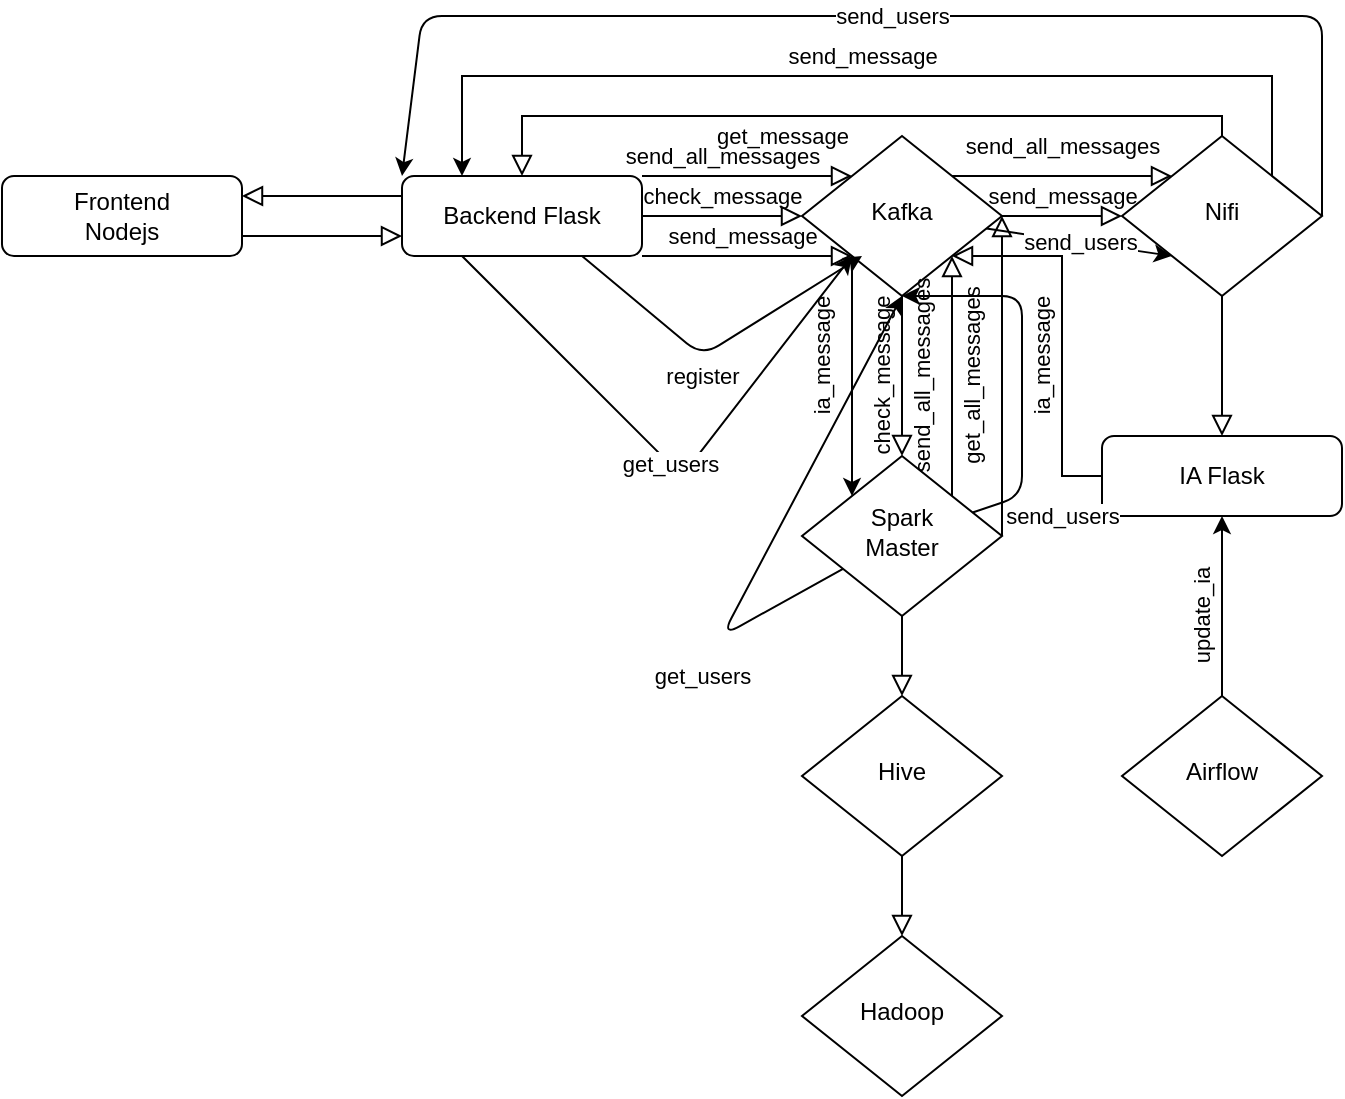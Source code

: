 <mxfile version="26.2.9">
  <diagram id="C5RBs43oDa-KdzZeNtuy" name="Page-1">
    <mxGraphModel dx="1003" dy="1743" grid="1" gridSize="10" guides="1" tooltips="1" connect="1" arrows="1" fold="1" page="1" pageScale="1" pageWidth="827" pageHeight="1169" math="0" shadow="0">
      <root>
        <mxCell id="WIyWlLk6GJQsqaUBKTNV-0" />
        <mxCell id="WIyWlLk6GJQsqaUBKTNV-1" parent="WIyWlLk6GJQsqaUBKTNV-0" />
        <mxCell id="WIyWlLk6GJQsqaUBKTNV-2" value="" style="rounded=0;html=1;jettySize=auto;orthogonalLoop=1;fontSize=11;endArrow=block;endFill=0;endSize=8;strokeWidth=1;shadow=0;labelBackgroundColor=none;edgeStyle=orthogonalEdgeStyle;entryX=0;entryY=0.75;entryDx=0;entryDy=0;exitX=1;exitY=0.75;exitDx=0;exitDy=0;" parent="WIyWlLk6GJQsqaUBKTNV-1" source="WIyWlLk6GJQsqaUBKTNV-3" target="gpm00dL7AFckw44W11zW-0" edge="1">
          <mxGeometry relative="1" as="geometry" />
        </mxCell>
        <mxCell id="WIyWlLk6GJQsqaUBKTNV-3" value="Frontend&lt;div&gt;Nodejs&lt;/div&gt;" style="rounded=1;whiteSpace=wrap;html=1;fontSize=12;glass=0;strokeWidth=1;shadow=0;" parent="WIyWlLk6GJQsqaUBKTNV-1" vertex="1">
          <mxGeometry x="40" y="40" width="120" height="40" as="geometry" />
        </mxCell>
        <mxCell id="gpm00dL7AFckw44W11zW-26" value="ia_message" style="edgeStyle=orthogonalEdgeStyle;rounded=0;orthogonalLoop=1;jettySize=auto;html=1;entryX=0;entryY=0;entryDx=0;entryDy=0;exitX=0;exitY=1;exitDx=0;exitDy=0;horizontal=0;" parent="WIyWlLk6GJQsqaUBKTNV-1" source="WIyWlLk6GJQsqaUBKTNV-6" target="WIyWlLk6GJQsqaUBKTNV-10" edge="1">
          <mxGeometry x="-0.167" y="-15" relative="1" as="geometry">
            <mxPoint as="offset" />
          </mxGeometry>
        </mxCell>
        <mxCell id="5" value="send_users" style="edgeStyle=none;html=1;entryX=0;entryY=1;entryDx=0;entryDy=0;" parent="WIyWlLk6GJQsqaUBKTNV-1" source="WIyWlLk6GJQsqaUBKTNV-6" target="gpm00dL7AFckw44W11zW-8" edge="1">
          <mxGeometry relative="1" as="geometry" />
        </mxCell>
        <mxCell id="WIyWlLk6GJQsqaUBKTNV-6" value="Kafka" style="rhombus;whiteSpace=wrap;html=1;shadow=0;fontFamily=Helvetica;fontSize=12;align=center;strokeWidth=1;spacing=6;spacingTop=-4;" parent="WIyWlLk6GJQsqaUBKTNV-1" vertex="1">
          <mxGeometry x="440" y="20" width="100" height="80" as="geometry" />
        </mxCell>
        <mxCell id="WIyWlLk6GJQsqaUBKTNV-7" value="IA Flask" style="rounded=1;whiteSpace=wrap;html=1;fontSize=12;glass=0;strokeWidth=1;shadow=0;" parent="WIyWlLk6GJQsqaUBKTNV-1" vertex="1">
          <mxGeometry x="590" y="170" width="120" height="40" as="geometry" />
        </mxCell>
        <mxCell id="WIyWlLk6GJQsqaUBKTNV-9" value="" style="edgeStyle=orthogonalEdgeStyle;rounded=0;html=1;jettySize=auto;orthogonalLoop=1;fontSize=11;endArrow=block;endFill=0;endSize=8;strokeWidth=1;shadow=0;labelBackgroundColor=none;exitX=0.5;exitY=1;exitDx=0;exitDy=0;entryX=0.5;entryY=0;entryDx=0;entryDy=0;" parent="WIyWlLk6GJQsqaUBKTNV-1" source="WIyWlLk6GJQsqaUBKTNV-10" target="gpm00dL7AFckw44W11zW-13" edge="1">
          <mxGeometry y="10" relative="1" as="geometry">
            <mxPoint as="offset" />
            <mxPoint x="380" y="310" as="targetPoint" />
          </mxGeometry>
        </mxCell>
        <mxCell id="3" value="send_users" style="edgeStyle=none;html=1;entryX=0.5;entryY=1;entryDx=0;entryDy=0;" parent="WIyWlLk6GJQsqaUBKTNV-1" source="WIyWlLk6GJQsqaUBKTNV-10" target="WIyWlLk6GJQsqaUBKTNV-6" edge="1">
          <mxGeometry x="-0.72" y="-22" relative="1" as="geometry">
            <Array as="points">
              <mxPoint x="550" y="200" />
              <mxPoint x="550" y="100" />
            </Array>
            <mxPoint x="-2" y="10" as="offset" />
          </mxGeometry>
        </mxCell>
        <mxCell id="4" value="get_users" style="edgeStyle=none;html=1;entryX=0.5;entryY=1;entryDx=0;entryDy=0;" parent="WIyWlLk6GJQsqaUBKTNV-1" source="WIyWlLk6GJQsqaUBKTNV-10" target="WIyWlLk6GJQsqaUBKTNV-6" edge="1">
          <mxGeometry x="-0.471" y="-22" relative="1" as="geometry">
            <Array as="points">
              <mxPoint x="400" y="270" />
            </Array>
            <mxPoint x="-29" y="10" as="offset" />
          </mxGeometry>
        </mxCell>
        <mxCell id="WIyWlLk6GJQsqaUBKTNV-10" value="Spark&lt;div&gt;Master&lt;/div&gt;" style="rhombus;whiteSpace=wrap;html=1;shadow=0;fontFamily=Helvetica;fontSize=12;align=center;strokeWidth=1;spacing=6;spacingTop=-4;" parent="WIyWlLk6GJQsqaUBKTNV-1" vertex="1">
          <mxGeometry x="440" y="180" width="100" height="80" as="geometry" />
        </mxCell>
        <mxCell id="gpm00dL7AFckw44W11zW-1" value="" style="rounded=0;html=1;jettySize=auto;orthogonalLoop=1;fontSize=11;endArrow=block;endFill=0;endSize=8;strokeWidth=1;shadow=0;labelBackgroundColor=none;edgeStyle=orthogonalEdgeStyle;entryX=1;entryY=0.25;entryDx=0;entryDy=0;exitX=0;exitY=0.25;exitDx=0;exitDy=0;" parent="WIyWlLk6GJQsqaUBKTNV-1" source="gpm00dL7AFckw44W11zW-0" target="WIyWlLk6GJQsqaUBKTNV-3" edge="1">
          <mxGeometry relative="1" as="geometry">
            <mxPoint x="140" y="80" as="sourcePoint" />
            <mxPoint x="210" y="80" as="targetPoint" />
          </mxGeometry>
        </mxCell>
        <mxCell id="gpm00dL7AFckw44W11zW-2" value="send_all_messages" style="rounded=0;html=1;jettySize=auto;orthogonalLoop=1;fontSize=11;endArrow=block;endFill=0;endSize=8;strokeWidth=1;shadow=0;labelBackgroundColor=none;edgeStyle=orthogonalEdgeStyle;entryX=0;entryY=0;entryDx=0;entryDy=0;exitX=1;exitY=0;exitDx=0;exitDy=0;" parent="WIyWlLk6GJQsqaUBKTNV-1" source="gpm00dL7AFckw44W11zW-0" target="WIyWlLk6GJQsqaUBKTNV-6" edge="1">
          <mxGeometry x="-0.238" y="10" relative="1" as="geometry">
            <mxPoint as="offset" />
            <mxPoint x="410" y="30" as="sourcePoint" />
            <mxPoint x="220" y="290" as="targetPoint" />
            <Array as="points">
              <mxPoint x="380" y="40" />
              <mxPoint x="380" y="40" />
            </Array>
          </mxGeometry>
        </mxCell>
        <mxCell id="0" value="register" style="edgeStyle=none;html=1;exitX=0.75;exitY=1;exitDx=0;exitDy=0;" parent="WIyWlLk6GJQsqaUBKTNV-1" source="gpm00dL7AFckw44W11zW-0" edge="1">
          <mxGeometry x="-0.094" y="-10" relative="1" as="geometry">
            <mxPoint x="470" y="80" as="targetPoint" />
            <Array as="points">
              <mxPoint x="390" y="130" />
            </Array>
            <mxPoint x="-5" y="1" as="offset" />
          </mxGeometry>
        </mxCell>
        <mxCell id="2" value="get_users" style="edgeStyle=none;html=1;exitX=0.25;exitY=1;exitDx=0;exitDy=0;entryX=0;entryY=1;entryDx=0;entryDy=0;" parent="WIyWlLk6GJQsqaUBKTNV-1" source="gpm00dL7AFckw44W11zW-0" target="WIyWlLk6GJQsqaUBKTNV-6" edge="1">
          <mxGeometry relative="1" as="geometry">
            <Array as="points">
              <mxPoint x="380" y="190" />
            </Array>
          </mxGeometry>
        </mxCell>
        <mxCell id="gpm00dL7AFckw44W11zW-0" value="Backend Flask" style="rounded=1;whiteSpace=wrap;html=1;fontSize=12;glass=0;strokeWidth=1;shadow=0;" parent="WIyWlLk6GJQsqaUBKTNV-1" vertex="1">
          <mxGeometry x="240" y="40" width="120" height="40" as="geometry" />
        </mxCell>
        <mxCell id="gpm00dL7AFckw44W11zW-3" value="ia_message" style="edgeStyle=orthogonalEdgeStyle;rounded=0;html=1;jettySize=auto;orthogonalLoop=1;fontSize=11;endArrow=block;endFill=0;endSize=8;strokeWidth=1;shadow=0;labelBackgroundColor=none;exitX=0;exitY=0.5;exitDx=0;exitDy=0;entryX=1;entryY=1;entryDx=0;entryDy=0;horizontal=0;" parent="WIyWlLk6GJQsqaUBKTNV-1" source="WIyWlLk6GJQsqaUBKTNV-7" target="WIyWlLk6GJQsqaUBKTNV-6" edge="1">
          <mxGeometry x="-0.135" y="10" relative="1" as="geometry">
            <mxPoint as="offset" />
            <mxPoint x="550" y="70" as="sourcePoint" />
            <mxPoint x="650" y="70" as="targetPoint" />
            <Array as="points">
              <mxPoint x="570" y="190" />
              <mxPoint x="570" y="80" />
            </Array>
          </mxGeometry>
        </mxCell>
        <mxCell id="gpm00dL7AFckw44W11zW-5" value="send_all_messages" style="rounded=0;html=1;jettySize=auto;orthogonalLoop=1;fontSize=11;endArrow=block;endFill=0;endSize=8;strokeWidth=1;shadow=0;labelBackgroundColor=none;edgeStyle=orthogonalEdgeStyle;exitX=1;exitY=0;exitDx=0;exitDy=0;horizontal=0;entryX=1;entryY=1;entryDx=0;entryDy=0;" parent="WIyWlLk6GJQsqaUBKTNV-1" source="WIyWlLk6GJQsqaUBKTNV-10" target="WIyWlLk6GJQsqaUBKTNV-6" edge="1">
          <mxGeometry y="15" relative="1" as="geometry">
            <mxPoint as="offset" />
            <mxPoint x="520" y="80" as="sourcePoint" />
            <mxPoint x="530" y="120" as="targetPoint" />
          </mxGeometry>
        </mxCell>
        <mxCell id="gpm00dL7AFckw44W11zW-6" value="check_message" style="rounded=0;html=1;jettySize=auto;orthogonalLoop=1;fontSize=11;endArrow=block;endFill=0;endSize=8;strokeWidth=1;shadow=0;labelBackgroundColor=none;edgeStyle=orthogonalEdgeStyle;exitX=0.5;exitY=1;exitDx=0;exitDy=0;entryX=0.5;entryY=0;entryDx=0;entryDy=0;horizontal=0;" parent="WIyWlLk6GJQsqaUBKTNV-1" source="WIyWlLk6GJQsqaUBKTNV-6" target="WIyWlLk6GJQsqaUBKTNV-10" edge="1">
          <mxGeometry y="-10" relative="1" as="geometry">
            <mxPoint as="offset" />
            <mxPoint x="525" y="90" as="sourcePoint" />
            <mxPoint x="525" y="210" as="targetPoint" />
          </mxGeometry>
        </mxCell>
        <mxCell id="gpm00dL7AFckw44W11zW-9" value="send_message" style="edgeStyle=orthogonalEdgeStyle;rounded=0;html=1;jettySize=auto;orthogonalLoop=1;fontSize=11;endArrow=block;endFill=0;endSize=8;strokeWidth=1;shadow=0;labelBackgroundColor=none;exitX=1;exitY=0.5;exitDx=0;exitDy=0;entryX=0;entryY=0.5;entryDx=0;entryDy=0;" parent="WIyWlLk6GJQsqaUBKTNV-1" source="WIyWlLk6GJQsqaUBKTNV-6" target="gpm00dL7AFckw44W11zW-8" edge="1">
          <mxGeometry y="10" relative="1" as="geometry">
            <mxPoint as="offset" />
            <mxPoint x="515" y="40" as="sourcePoint" />
            <mxPoint x="707" y="50" as="targetPoint" />
          </mxGeometry>
        </mxCell>
        <mxCell id="gpm00dL7AFckw44W11zW-23" value="send_message" style="edgeStyle=orthogonalEdgeStyle;rounded=0;orthogonalLoop=1;jettySize=auto;html=1;entryX=0.25;entryY=0;entryDx=0;entryDy=0;exitX=1;exitY=0;exitDx=0;exitDy=0;" parent="WIyWlLk6GJQsqaUBKTNV-1" source="gpm00dL7AFckw44W11zW-8" target="gpm00dL7AFckw44W11zW-0" edge="1">
          <mxGeometry x="0.01" y="-10" relative="1" as="geometry">
            <Array as="points">
              <mxPoint x="675" y="-10" />
              <mxPoint x="270" y="-10" />
            </Array>
            <mxPoint as="offset" />
          </mxGeometry>
        </mxCell>
        <mxCell id="6" value="send_users" style="edgeStyle=none;html=1;entryX=0;entryY=0;entryDx=0;entryDy=0;exitX=1;exitY=0.5;exitDx=0;exitDy=0;" parent="WIyWlLk6GJQsqaUBKTNV-1" source="gpm00dL7AFckw44W11zW-8" target="gpm00dL7AFckw44W11zW-0" edge="1">
          <mxGeometry relative="1" as="geometry">
            <Array as="points">
              <mxPoint x="700" y="-40" />
              <mxPoint x="250" y="-40" />
            </Array>
          </mxGeometry>
        </mxCell>
        <mxCell id="gpm00dL7AFckw44W11zW-8" value="Nifi" style="rhombus;whiteSpace=wrap;html=1;shadow=0;fontFamily=Helvetica;fontSize=12;align=center;strokeWidth=1;spacing=6;spacingTop=-4;" parent="WIyWlLk6GJQsqaUBKTNV-1" vertex="1">
          <mxGeometry x="600" y="20" width="100" height="80" as="geometry" />
        </mxCell>
        <mxCell id="gpm00dL7AFckw44W11zW-10" value="" style="edgeStyle=orthogonalEdgeStyle;rounded=0;html=1;jettySize=auto;orthogonalLoop=1;fontSize=11;endArrow=block;endFill=0;endSize=8;strokeWidth=1;shadow=0;labelBackgroundColor=none;exitX=0.5;exitY=1;exitDx=0;exitDy=0;entryX=0.5;entryY=0;entryDx=0;entryDy=0;" parent="WIyWlLk6GJQsqaUBKTNV-1" source="gpm00dL7AFckw44W11zW-8" target="WIyWlLk6GJQsqaUBKTNV-7" edge="1">
          <mxGeometry y="10" relative="1" as="geometry">
            <mxPoint as="offset" />
            <mxPoint x="550" y="70" as="sourcePoint" />
            <mxPoint x="610" y="70" as="targetPoint" />
          </mxGeometry>
        </mxCell>
        <mxCell id="gpm00dL7AFckw44W11zW-12" value="Hadoop" style="rhombus;whiteSpace=wrap;html=1;shadow=0;fontFamily=Helvetica;fontSize=12;align=center;strokeWidth=1;spacing=6;spacingTop=-4;" parent="WIyWlLk6GJQsqaUBKTNV-1" vertex="1">
          <mxGeometry x="440" y="420" width="100" height="80" as="geometry" />
        </mxCell>
        <mxCell id="gpm00dL7AFckw44W11zW-13" value="Hive" style="rhombus;whiteSpace=wrap;html=1;shadow=0;fontFamily=Helvetica;fontSize=12;align=center;strokeWidth=1;spacing=6;spacingTop=-4;" parent="WIyWlLk6GJQsqaUBKTNV-1" vertex="1">
          <mxGeometry x="440" y="300" width="100" height="80" as="geometry" />
        </mxCell>
        <mxCell id="gpm00dL7AFckw44W11zW-14" value="" style="edgeStyle=orthogonalEdgeStyle;rounded=0;html=1;jettySize=auto;orthogonalLoop=1;fontSize=11;endArrow=block;endFill=0;endSize=8;strokeWidth=1;shadow=0;labelBackgroundColor=none;exitX=0.5;exitY=1;exitDx=0;exitDy=0;entryX=0.5;entryY=0;entryDx=0;entryDy=0;" parent="WIyWlLk6GJQsqaUBKTNV-1" source="gpm00dL7AFckw44W11zW-13" target="gpm00dL7AFckw44W11zW-12" edge="1">
          <mxGeometry y="10" relative="1" as="geometry">
            <mxPoint as="offset" />
            <mxPoint x="500" y="270" as="sourcePoint" />
            <mxPoint x="500" y="310" as="targetPoint" />
          </mxGeometry>
        </mxCell>
        <mxCell id="gpm00dL7AFckw44W11zW-16" value="update_ia" style="edgeStyle=orthogonalEdgeStyle;rounded=0;orthogonalLoop=1;jettySize=auto;html=1;entryX=0.5;entryY=1;entryDx=0;entryDy=0;horizontal=0;" parent="WIyWlLk6GJQsqaUBKTNV-1" source="gpm00dL7AFckw44W11zW-15" target="WIyWlLk6GJQsqaUBKTNV-7" edge="1">
          <mxGeometry x="-0.111" y="10" relative="1" as="geometry">
            <mxPoint as="offset" />
          </mxGeometry>
        </mxCell>
        <mxCell id="gpm00dL7AFckw44W11zW-15" value="Airflow" style="rhombus;whiteSpace=wrap;html=1;shadow=0;fontFamily=Helvetica;fontSize=12;align=center;strokeWidth=1;spacing=6;spacingTop=-4;" parent="WIyWlLk6GJQsqaUBKTNV-1" vertex="1">
          <mxGeometry x="600" y="300" width="100" height="80" as="geometry" />
        </mxCell>
        <mxCell id="gpm00dL7AFckw44W11zW-18" value="get_all_messages" style="rounded=0;html=1;jettySize=auto;orthogonalLoop=1;fontSize=11;endArrow=block;endFill=0;endSize=8;strokeWidth=1;shadow=0;labelBackgroundColor=none;edgeStyle=orthogonalEdgeStyle;exitX=1;exitY=0;exitDx=0;exitDy=0;horizontal=0;entryX=1;entryY=0.5;entryDx=0;entryDy=0;" parent="WIyWlLk6GJQsqaUBKTNV-1" target="WIyWlLk6GJQsqaUBKTNV-6" edge="1">
          <mxGeometry y="15" relative="1" as="geometry">
            <mxPoint as="offset" />
            <mxPoint x="540" y="220" as="sourcePoint" />
            <mxPoint x="540" y="100" as="targetPoint" />
            <Array as="points">
              <mxPoint x="540" y="160" />
              <mxPoint x="540" y="160" />
            </Array>
          </mxGeometry>
        </mxCell>
        <mxCell id="gpm00dL7AFckw44W11zW-20" value="get_message" style="edgeStyle=orthogonalEdgeStyle;rounded=0;html=1;jettySize=auto;orthogonalLoop=1;fontSize=11;endArrow=block;endFill=0;endSize=8;strokeWidth=1;shadow=0;labelBackgroundColor=none;exitX=0.5;exitY=0;exitDx=0;exitDy=0;entryX=0.5;entryY=0;entryDx=0;entryDy=0;" parent="WIyWlLk6GJQsqaUBKTNV-1" source="gpm00dL7AFckw44W11zW-8" target="gpm00dL7AFckw44W11zW-0" edge="1">
          <mxGeometry x="0.179" y="10" relative="1" as="geometry">
            <mxPoint as="offset" />
            <mxPoint x="550" y="70" as="sourcePoint" />
            <mxPoint x="610" y="70" as="targetPoint" />
            <Array as="points">
              <mxPoint x="650" y="10" />
              <mxPoint x="300" y="10" />
            </Array>
          </mxGeometry>
        </mxCell>
        <mxCell id="gpm00dL7AFckw44W11zW-21" value="send_all_messages" style="rounded=0;html=1;jettySize=auto;orthogonalLoop=1;fontSize=11;endArrow=block;endFill=0;endSize=8;strokeWidth=1;shadow=0;labelBackgroundColor=none;edgeStyle=orthogonalEdgeStyle;exitX=1;exitY=0;exitDx=0;exitDy=0;horizontal=1;entryX=0;entryY=0;entryDx=0;entryDy=0;" parent="WIyWlLk6GJQsqaUBKTNV-1" source="WIyWlLk6GJQsqaUBKTNV-6" target="gpm00dL7AFckw44W11zW-8" edge="1">
          <mxGeometry y="15" relative="1" as="geometry">
            <mxPoint as="offset" />
            <mxPoint x="550" y="230" as="sourcePoint" />
            <mxPoint x="525" y="90" as="targetPoint" />
            <Array as="points">
              <mxPoint x="580" y="40" />
              <mxPoint x="580" y="40" />
            </Array>
          </mxGeometry>
        </mxCell>
        <mxCell id="gpm00dL7AFckw44W11zW-24" value="send_message" style="rounded=0;html=1;jettySize=auto;orthogonalLoop=1;fontSize=11;endArrow=block;endFill=0;endSize=8;strokeWidth=1;shadow=0;labelBackgroundColor=none;edgeStyle=orthogonalEdgeStyle;entryX=0;entryY=1;entryDx=0;entryDy=0;exitX=1;exitY=1;exitDx=0;exitDy=0;" parent="WIyWlLk6GJQsqaUBKTNV-1" source="gpm00dL7AFckw44W11zW-0" target="WIyWlLk6GJQsqaUBKTNV-6" edge="1">
          <mxGeometry x="-0.048" y="10" relative="1" as="geometry">
            <mxPoint as="offset" />
            <mxPoint x="360" y="79.49" as="sourcePoint" />
            <mxPoint x="465" y="79.49" as="targetPoint" />
            <Array as="points">
              <mxPoint x="380" y="80" />
              <mxPoint x="380" y="80" />
            </Array>
          </mxGeometry>
        </mxCell>
        <mxCell id="gpm00dL7AFckw44W11zW-27" value="check_message" style="rounded=0;html=1;jettySize=auto;orthogonalLoop=1;fontSize=11;endArrow=block;endFill=0;endSize=8;strokeWidth=1;shadow=0;labelBackgroundColor=none;edgeStyle=orthogonalEdgeStyle;entryX=0;entryY=0.5;entryDx=0;entryDy=0;exitX=1;exitY=0.5;exitDx=0;exitDy=0;" parent="WIyWlLk6GJQsqaUBKTNV-1" source="gpm00dL7AFckw44W11zW-0" target="WIyWlLk6GJQsqaUBKTNV-6" edge="1">
          <mxGeometry y="10" relative="1" as="geometry">
            <mxPoint as="offset" />
            <mxPoint x="370" y="90" as="sourcePoint" />
            <mxPoint x="475" y="90" as="targetPoint" />
            <Array as="points">
              <mxPoint x="400" y="60" />
              <mxPoint x="400" y="60" />
            </Array>
          </mxGeometry>
        </mxCell>
      </root>
    </mxGraphModel>
  </diagram>
</mxfile>
